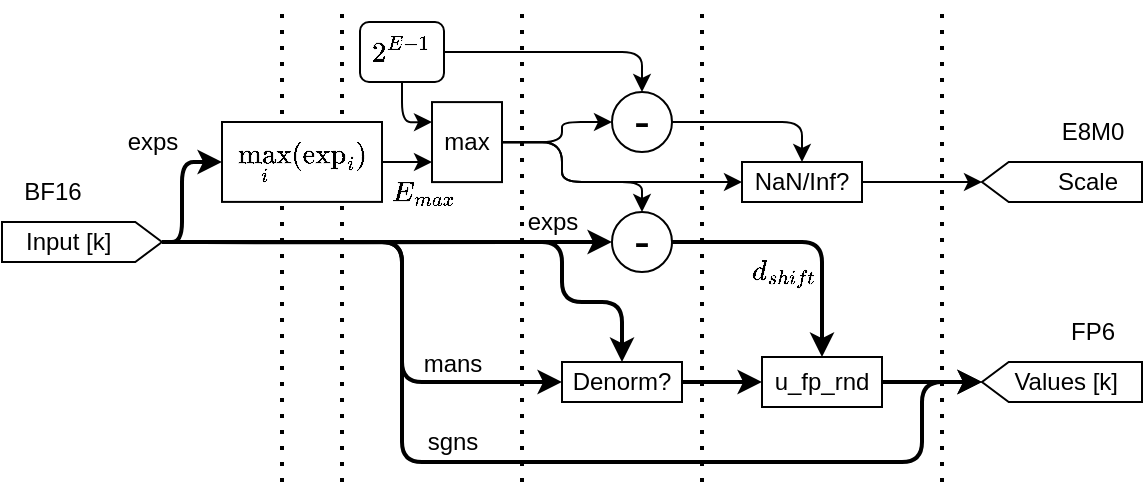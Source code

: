 <mxfile>
    <diagram id="izr5ojlLVmo8zyCvxxbJ" name="Page-1">
        <mxGraphModel dx="821" dy="435" grid="1" gridSize="10" guides="1" tooltips="1" connect="1" arrows="1" fold="1" page="1" pageScale="1" pageWidth="850" pageHeight="300" math="1" shadow="0">
            <root>
                <mxCell id="0"/>
                <mxCell id="1" parent="0"/>
                <mxCell id="591" value="" style="endArrow=none;dashed=1;html=1;dashPattern=1 3;strokeWidth=2;" parent="1" edge="1">
                    <mxGeometry width="50" height="50" relative="1" as="geometry">
                        <mxPoint x="280" y="270" as="sourcePoint"/>
                        <mxPoint x="280" y="30" as="targetPoint"/>
                    </mxGeometry>
                </mxCell>
                <mxCell id="592" value="" style="endArrow=none;dashed=1;html=1;dashPattern=1 3;strokeWidth=2;" parent="1" edge="1">
                    <mxGeometry width="50" height="50" relative="1" as="geometry">
                        <mxPoint x="310" y="270" as="sourcePoint"/>
                        <mxPoint x="310" y="30" as="targetPoint"/>
                    </mxGeometry>
                </mxCell>
                <mxCell id="593" value="sgns" style="text;html=1;align=center;verticalAlign=middle;resizable=0;points=[];autosize=1;strokeColor=none;fillColor=none;fontSize=12;" parent="1" vertex="1">
                    <mxGeometry x="340" y="235" width="50" height="30" as="geometry"/>
                </mxCell>
                <mxCell id="594" value="$$E_{max}$$" style="text;html=1;align=center;verticalAlign=middle;resizable=0;points=[];autosize=1;strokeColor=none;fillColor=none;fontSize=12;" parent="1" vertex="1">
                    <mxGeometry x="300" y="110.05" width="100" height="30" as="geometry"/>
                </mxCell>
                <mxCell id="595" value="mans" style="text;html=1;align=center;verticalAlign=middle;resizable=0;points=[];autosize=1;strokeColor=none;fillColor=none;fontSize=12;" parent="1" vertex="1">
                    <mxGeometry x="340" y="195.5" width="50" height="30" as="geometry"/>
                </mxCell>
                <mxCell id="596" value="BF16" style="text;html=1;align=center;verticalAlign=middle;resizable=0;points=[];autosize=1;strokeColor=none;fillColor=none;" parent="1" vertex="1">
                    <mxGeometry x="140" y="110.0" width="50" height="30" as="geometry"/>
                </mxCell>
                <mxCell id="597" style="edgeStyle=orthogonalEdgeStyle;html=1;entryX=0;entryY=0.5;entryDx=0;entryDy=0;fontSize=12;strokeWidth=2;" parent="1" source="601" target="605" edge="1">
                    <mxGeometry relative="1" as="geometry">
                        <Array as="points">
                            <mxPoint x="230" y="150"/>
                            <mxPoint x="230" y="110"/>
                        </Array>
                    </mxGeometry>
                </mxCell>
                <mxCell id="598" style="edgeStyle=orthogonalEdgeStyle;html=1;strokeWidth=2;entryX=0.5;entryY=1;entryDx=0;entryDy=0;" parent="1" source="601" target="606" edge="1">
                    <mxGeometry relative="1" as="geometry">
                        <Array as="points">
                            <mxPoint x="340" y="150"/>
                            <mxPoint x="340" y="260"/>
                            <mxPoint x="600" y="260"/>
                            <mxPoint x="600" y="220"/>
                        </Array>
                        <mxPoint x="710" y="240" as="targetPoint"/>
                    </mxGeometry>
                </mxCell>
                <mxCell id="599" style="edgeStyle=orthogonalEdgeStyle;html=1;entryX=0.5;entryY=0;entryDx=0;entryDy=0;strokeWidth=2;" parent="1" source="601" target="624" edge="1">
                    <mxGeometry relative="1" as="geometry">
                        <Array as="points">
                            <mxPoint x="420" y="150"/>
                            <mxPoint x="420" y="180"/>
                            <mxPoint x="450" y="180"/>
                        </Array>
                    </mxGeometry>
                </mxCell>
                <mxCell id="600" style="edgeStyle=orthogonalEdgeStyle;html=1;entryX=0;entryY=0.5;entryDx=0;entryDy=0;strokeWidth=2;elbow=vertical;" parent="1" source="601" target="624" edge="1">
                    <mxGeometry relative="1" as="geometry">
                        <Array as="points">
                            <mxPoint x="340" y="150"/>
                            <mxPoint x="340" y="220"/>
                        </Array>
                    </mxGeometry>
                </mxCell>
                <mxCell id="601" value="&amp;nbsp; &amp;nbsp;Input [k]" style="shape=offPageConnector;whiteSpace=wrap;html=1;rotation=0;direction=north;labelPosition=center;verticalLabelPosition=middle;align=left;verticalAlign=middle;size=0.167;" parent="1" vertex="1">
                    <mxGeometry x="140" y="140" width="80" height="20" as="geometry"/>
                </mxCell>
                <mxCell id="602" style="edgeStyle=orthogonalEdgeStyle;html=1;entryX=0;entryY=0.5;entryDx=0;entryDy=0;fontSize=12;strokeWidth=2;" parent="1" target="613" edge="1">
                    <mxGeometry relative="1" as="geometry">
                        <mxPoint x="555" y="165.05" as="targetPoint"/>
                        <mxPoint x="240" y="150.05" as="sourcePoint"/>
                        <Array as="points">
                            <mxPoint x="310" y="150.05"/>
                            <mxPoint x="310" y="150.05"/>
                        </Array>
                    </mxGeometry>
                </mxCell>
                <mxCell id="603" value="exps" style="text;html=1;align=center;verticalAlign=middle;resizable=0;points=[];autosize=1;strokeColor=none;fillColor=none;fontSize=12;" parent="1" vertex="1">
                    <mxGeometry x="190" y="85.05" width="50" height="30" as="geometry"/>
                </mxCell>
                <mxCell id="604" style="edgeStyle=orthogonalEdgeStyle;html=1;entryX=0;entryY=0.75;entryDx=0;entryDy=0;" parent="1" source="605" target="628" edge="1">
                    <mxGeometry relative="1" as="geometry"/>
                </mxCell>
                <mxCell id="605" value="$$\max_{i} (\text{exp}_i)$$" style="rounded=0;whiteSpace=wrap;html=1;" parent="1" vertex="1">
                    <mxGeometry x="250" y="90" width="80" height="39.95" as="geometry"/>
                </mxCell>
                <mxCell id="606" value="&lt;span style=&quot;text-align: left;&quot;&gt;Values [k]&amp;nbsp; &amp;nbsp;&lt;/span&gt;" style="shape=offPageConnector;whiteSpace=wrap;html=1;rotation=0;direction=south;labelPosition=center;verticalLabelPosition=middle;align=right;verticalAlign=middle;size=0.167;" parent="1" vertex="1">
                    <mxGeometry x="630" y="210" width="80" height="20" as="geometry"/>
                </mxCell>
                <mxCell id="607" value="&lt;span style=&quot;text-align: left;&quot;&gt;Scale&amp;nbsp; &amp;nbsp;&lt;/span&gt;" style="shape=offPageConnector;whiteSpace=wrap;html=1;rotation=0;direction=south;labelPosition=center;verticalLabelPosition=middle;align=right;verticalAlign=middle;size=0.167;" parent="1" vertex="1">
                    <mxGeometry x="630" y="110" width="80" height="20" as="geometry"/>
                </mxCell>
                <mxCell id="608" style="edgeStyle=orthogonalEdgeStyle;html=1;entryX=0.5;entryY=1;entryDx=0;entryDy=0;strokeWidth=2;" parent="1" source="609" target="606" edge="1">
                    <mxGeometry relative="1" as="geometry">
                        <Array as="points">
                            <mxPoint x="620" y="220"/>
                            <mxPoint x="620" y="220"/>
                        </Array>
                    </mxGeometry>
                </mxCell>
                <mxCell id="609" value="u_fp_rnd" style="rounded=0;whiteSpace=wrap;html=1;" parent="1" vertex="1">
                    <mxGeometry x="520" y="207.5" width="60" height="25" as="geometry"/>
                </mxCell>
                <mxCell id="610" value="E8M0" style="text;html=1;align=center;verticalAlign=middle;resizable=0;points=[];autosize=1;strokeColor=none;fillColor=none;fontSize=12;" parent="1" vertex="1">
                    <mxGeometry x="660" y="80.0" width="50" height="30" as="geometry"/>
                </mxCell>
                <mxCell id="611" value="FP6" style="text;html=1;align=center;verticalAlign=middle;resizable=0;points=[];autosize=1;strokeColor=none;fillColor=none;fontSize=12;" parent="1" vertex="1">
                    <mxGeometry x="660" y="180" width="50" height="30" as="geometry"/>
                </mxCell>
                <mxCell id="612" style="edgeStyle=orthogonalEdgeStyle;html=1;entryX=0.5;entryY=0;entryDx=0;entryDy=0;strokeWidth=2;" parent="1" source="613" target="609" edge="1">
                    <mxGeometry relative="1" as="geometry"/>
                </mxCell>
                <mxCell id="613" value="-" style="ellipse;whiteSpace=wrap;html=1;aspect=fixed;fontSize=24;" parent="1" vertex="1">
                    <mxGeometry x="445" y="135" width="30" height="30" as="geometry"/>
                </mxCell>
                <mxCell id="614" value="exps" style="text;html=1;align=center;verticalAlign=middle;resizable=0;points=[];autosize=1;strokeColor=none;fillColor=none;fontSize=12;" parent="1" vertex="1">
                    <mxGeometry x="390" y="124.97" width="50" height="30" as="geometry"/>
                </mxCell>
                <mxCell id="615" value="" style="endArrow=none;dashed=1;html=1;dashPattern=1 3;strokeWidth=2;" parent="1" edge="1">
                    <mxGeometry width="50" height="50" relative="1" as="geometry">
                        <mxPoint x="490" y="270" as="sourcePoint"/>
                        <mxPoint x="490" y="30" as="targetPoint"/>
                    </mxGeometry>
                </mxCell>
                <mxCell id="616" value="" style="endArrow=none;dashed=1;html=1;dashPattern=1 3;strokeWidth=2;" parent="1" edge="1">
                    <mxGeometry width="50" height="50" relative="1" as="geometry">
                        <mxPoint x="610" y="270" as="sourcePoint"/>
                        <mxPoint x="610" y="30" as="targetPoint"/>
                    </mxGeometry>
                </mxCell>
                <mxCell id="617" style="edgeStyle=orthogonalEdgeStyle;html=1;entryX=0.5;entryY=1;entryDx=0;entryDy=0;" parent="1" source="618" target="607" edge="1">
                    <mxGeometry relative="1" as="geometry"/>
                </mxCell>
                <mxCell id="618" value="NaN/Inf?" style="rounded=0;whiteSpace=wrap;html=1;strokeWidth=1;" parent="1" vertex="1">
                    <mxGeometry x="510" y="110" width="60" height="20" as="geometry"/>
                </mxCell>
                <mxCell id="619" style="edgeStyle=orthogonalEdgeStyle;html=1;entryX=0;entryY=0.25;entryDx=0;entryDy=0;exitX=0.5;exitY=1;exitDx=0;exitDy=0;" parent="1" source="631" target="628" edge="1">
                    <mxGeometry relative="1" as="geometry">
                        <mxPoint x="335" y="70" as="sourcePoint"/>
                    </mxGeometry>
                </mxCell>
                <mxCell id="620" style="edgeStyle=orthogonalEdgeStyle;html=1;entryX=0.5;entryY=0;entryDx=0;entryDy=0;strokeWidth=1;elbow=vertical;exitX=1;exitY=0.5;exitDx=0;exitDy=0;" parent="1" source="631" target="630" edge="1">
                    <mxGeometry relative="1" as="geometry">
                        <mxPoint x="380" y="55" as="sourcePoint"/>
                    </mxGeometry>
                </mxCell>
                <mxCell id="621" value="" style="endArrow=none;dashed=1;html=1;dashPattern=1 3;strokeWidth=2;" parent="1" edge="1">
                    <mxGeometry width="50" height="50" relative="1" as="geometry">
                        <mxPoint x="400" y="270" as="sourcePoint"/>
                        <mxPoint x="400" y="30" as="targetPoint"/>
                    </mxGeometry>
                </mxCell>
                <mxCell id="622" value="$$d_{shift}$$" style="text;html=1;align=center;verticalAlign=middle;resizable=0;points=[];autosize=1;strokeColor=none;fillColor=none;" parent="1" vertex="1">
                    <mxGeometry x="485" y="150" width="90" height="30" as="geometry"/>
                </mxCell>
                <mxCell id="623" style="edgeStyle=orthogonalEdgeStyle;html=1;entryX=0;entryY=0.5;entryDx=0;entryDy=0;strokeWidth=2;" parent="1" source="624" target="609" edge="1">
                    <mxGeometry relative="1" as="geometry"/>
                </mxCell>
                <mxCell id="624" value="Denorm?" style="whiteSpace=wrap;html=1;" parent="1" vertex="1">
                    <mxGeometry x="420" y="210" width="60" height="20" as="geometry"/>
                </mxCell>
                <mxCell id="625" style="edgeStyle=orthogonalEdgeStyle;html=1;entryX=0.5;entryY=0;entryDx=0;entryDy=0;" parent="1" source="628" target="613" edge="1">
                    <mxGeometry relative="1" as="geometry">
                        <Array as="points">
                            <mxPoint x="420" y="100"/>
                            <mxPoint x="420" y="120"/>
                            <mxPoint x="460" y="120"/>
                        </Array>
                    </mxGeometry>
                </mxCell>
                <mxCell id="626" style="edgeStyle=orthogonalEdgeStyle;html=1;entryX=0;entryY=0.5;entryDx=0;entryDy=0;" parent="1" source="628" target="618" edge="1">
                    <mxGeometry relative="1" as="geometry">
                        <Array as="points">
                            <mxPoint x="420" y="100"/>
                            <mxPoint x="420" y="120"/>
                        </Array>
                    </mxGeometry>
                </mxCell>
                <mxCell id="627" style="edgeStyle=orthogonalEdgeStyle;html=1;entryX=0;entryY=0.5;entryDx=0;entryDy=0;" parent="1" source="628" target="630" edge="1">
                    <mxGeometry relative="1" as="geometry">
                        <Array as="points">
                            <mxPoint x="420" y="100"/>
                            <mxPoint x="420" y="90"/>
                        </Array>
                    </mxGeometry>
                </mxCell>
                <mxCell id="628" value="max" style="rounded=0;whiteSpace=wrap;html=1;" parent="1" vertex="1">
                    <mxGeometry x="355" y="80.05" width="35" height="40" as="geometry"/>
                </mxCell>
                <mxCell id="629" style="edgeStyle=orthogonalEdgeStyle;html=1;entryX=0.5;entryY=0;entryDx=0;entryDy=0;" parent="1" source="630" target="618" edge="1">
                    <mxGeometry relative="1" as="geometry">
                        <Array as="points">
                            <mxPoint x="540" y="90"/>
                        </Array>
                    </mxGeometry>
                </mxCell>
                <mxCell id="630" value="-" style="ellipse;whiteSpace=wrap;html=1;aspect=fixed;fontSize=24;" parent="1" vertex="1">
                    <mxGeometry x="445" y="75" width="30" height="30" as="geometry"/>
                </mxCell>
                <mxCell id="631" value="&lt;span style=&quot;&quot;&gt;$$2^{E-1}$$&lt;/span&gt;" style="rounded=1;whiteSpace=wrap;html=1;" parent="1" vertex="1">
                    <mxGeometry x="319" y="40" width="42" height="30" as="geometry"/>
                </mxCell>
            </root>
        </mxGraphModel>
    </diagram>
</mxfile>